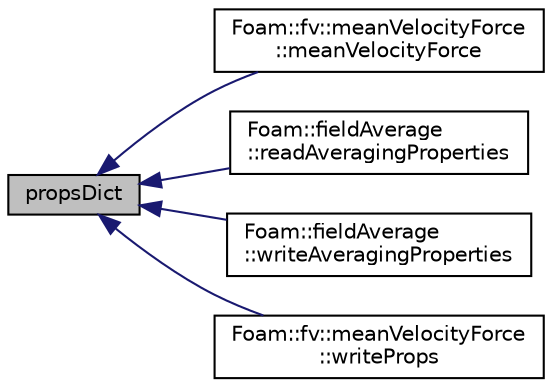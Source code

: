 digraph "propsDict"
{
  bgcolor="transparent";
  edge [fontname="Helvetica",fontsize="10",labelfontname="Helvetica",labelfontsize="10"];
  node [fontname="Helvetica",fontsize="10",shape=record];
  rankdir="LR";
  Node1 [label="propsDict",height=0.2,width=0.4,color="black", fillcolor="grey75", style="filled", fontcolor="black"];
  Node1 -> Node2 [dir="back",color="midnightblue",fontsize="10",style="solid",fontname="Helvetica"];
  Node2 [label="Foam::fv::meanVelocityForce\l::meanVelocityForce",height=0.2,width=0.4,color="black",URL="$a01458.html#a328b38cb6131369e2de13db01d24ad00",tooltip="Construct from explicit source name and mesh. "];
  Node1 -> Node3 [dir="back",color="midnightblue",fontsize="10",style="solid",fontname="Helvetica"];
  Node3 [label="Foam::fieldAverage\l::readAveragingProperties",height=0.2,width=0.4,color="black",URL="$a00758.html#acdc49190984d3223cc808b5a80986fac",tooltip="Read averaging properties - steps and time. "];
  Node1 -> Node4 [dir="back",color="midnightblue",fontsize="10",style="solid",fontname="Helvetica"];
  Node4 [label="Foam::fieldAverage\l::writeAveragingProperties",height=0.2,width=0.4,color="black",URL="$a00758.html#a5616872456df82613ff3cb2ed823f691",tooltip="Write averaging properties - steps and time. "];
  Node1 -> Node5 [dir="back",color="midnightblue",fontsize="10",style="solid",fontname="Helvetica"];
  Node5 [label="Foam::fv::meanVelocityForce\l::writeProps",height=0.2,width=0.4,color="black",URL="$a01458.html#a34a0004d2377c45e0f0cddac8d438aad",tooltip="Write the pressure gradient to file (for restarts etc) "];
}
